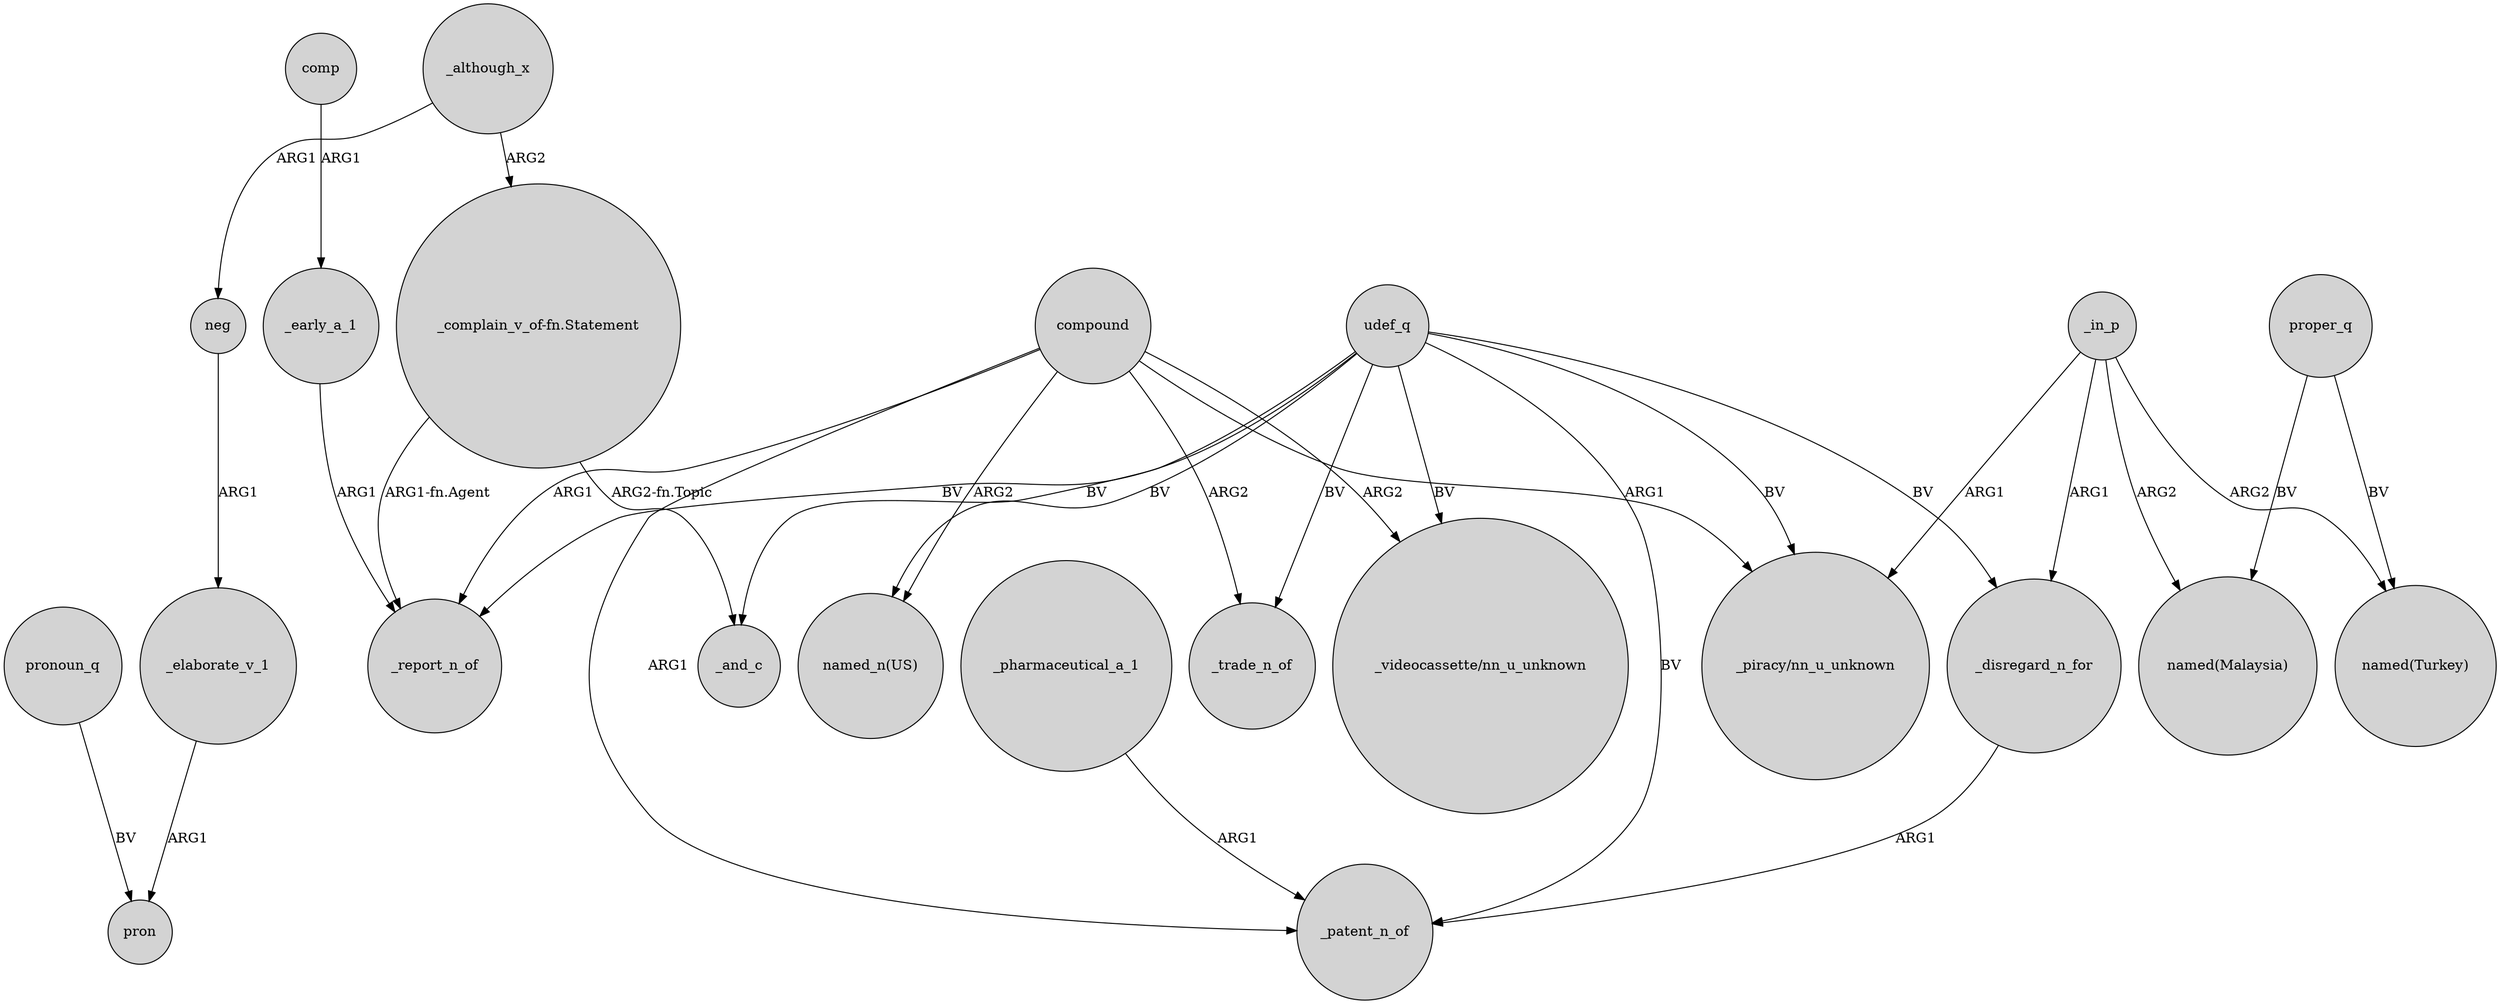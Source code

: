 digraph {
	node [shape=circle style=filled]
	udef_q -> _trade_n_of [label=BV]
	compound -> _report_n_of [label=ARG1]
	_in_p -> "named(Malaysia)" [label=ARG2]
	udef_q -> "named_n(US)" [label=BV]
	neg -> _elaborate_v_1 [label=ARG1]
	_early_a_1 -> _report_n_of [label=ARG1]
	udef_q -> "_piracy/nn_u_unknown" [label=BV]
	compound -> "_videocassette/nn_u_unknown" [label=ARG2]
	compound -> _patent_n_of [label=ARG1]
	udef_q -> _report_n_of [label=BV]
	compound -> "named_n(US)" [label=ARG2]
	_although_x -> neg [label=ARG1]
	_disregard_n_for -> _patent_n_of [label=ARG1]
	udef_q -> _patent_n_of [label=BV]
	_elaborate_v_1 -> pron [label=ARG1]
	pronoun_q -> pron [label=BV]
	"_complain_v_of-fn.Statement" -> _and_c [label="ARG2-fn.Topic"]
	_pharmaceutical_a_1 -> _patent_n_of [label=ARG1]
	"_complain_v_of-fn.Statement" -> _report_n_of [label="ARG1-fn.Agent"]
	_in_p -> _disregard_n_for [label=ARG1]
	compound -> _trade_n_of [label=ARG2]
	udef_q -> _disregard_n_for [label=BV]
	_although_x -> "_complain_v_of-fn.Statement" [label=ARG2]
	_in_p -> "named(Turkey)" [label=ARG2]
	proper_q -> "named(Turkey)" [label=BV]
	_in_p -> "_piracy/nn_u_unknown" [label=ARG1]
	compound -> "_piracy/nn_u_unknown" [label=ARG1]
	proper_q -> "named(Malaysia)" [label=BV]
	udef_q -> _and_c [label=BV]
	comp -> _early_a_1 [label=ARG1]
	udef_q -> "_videocassette/nn_u_unknown" [label=BV]
}
